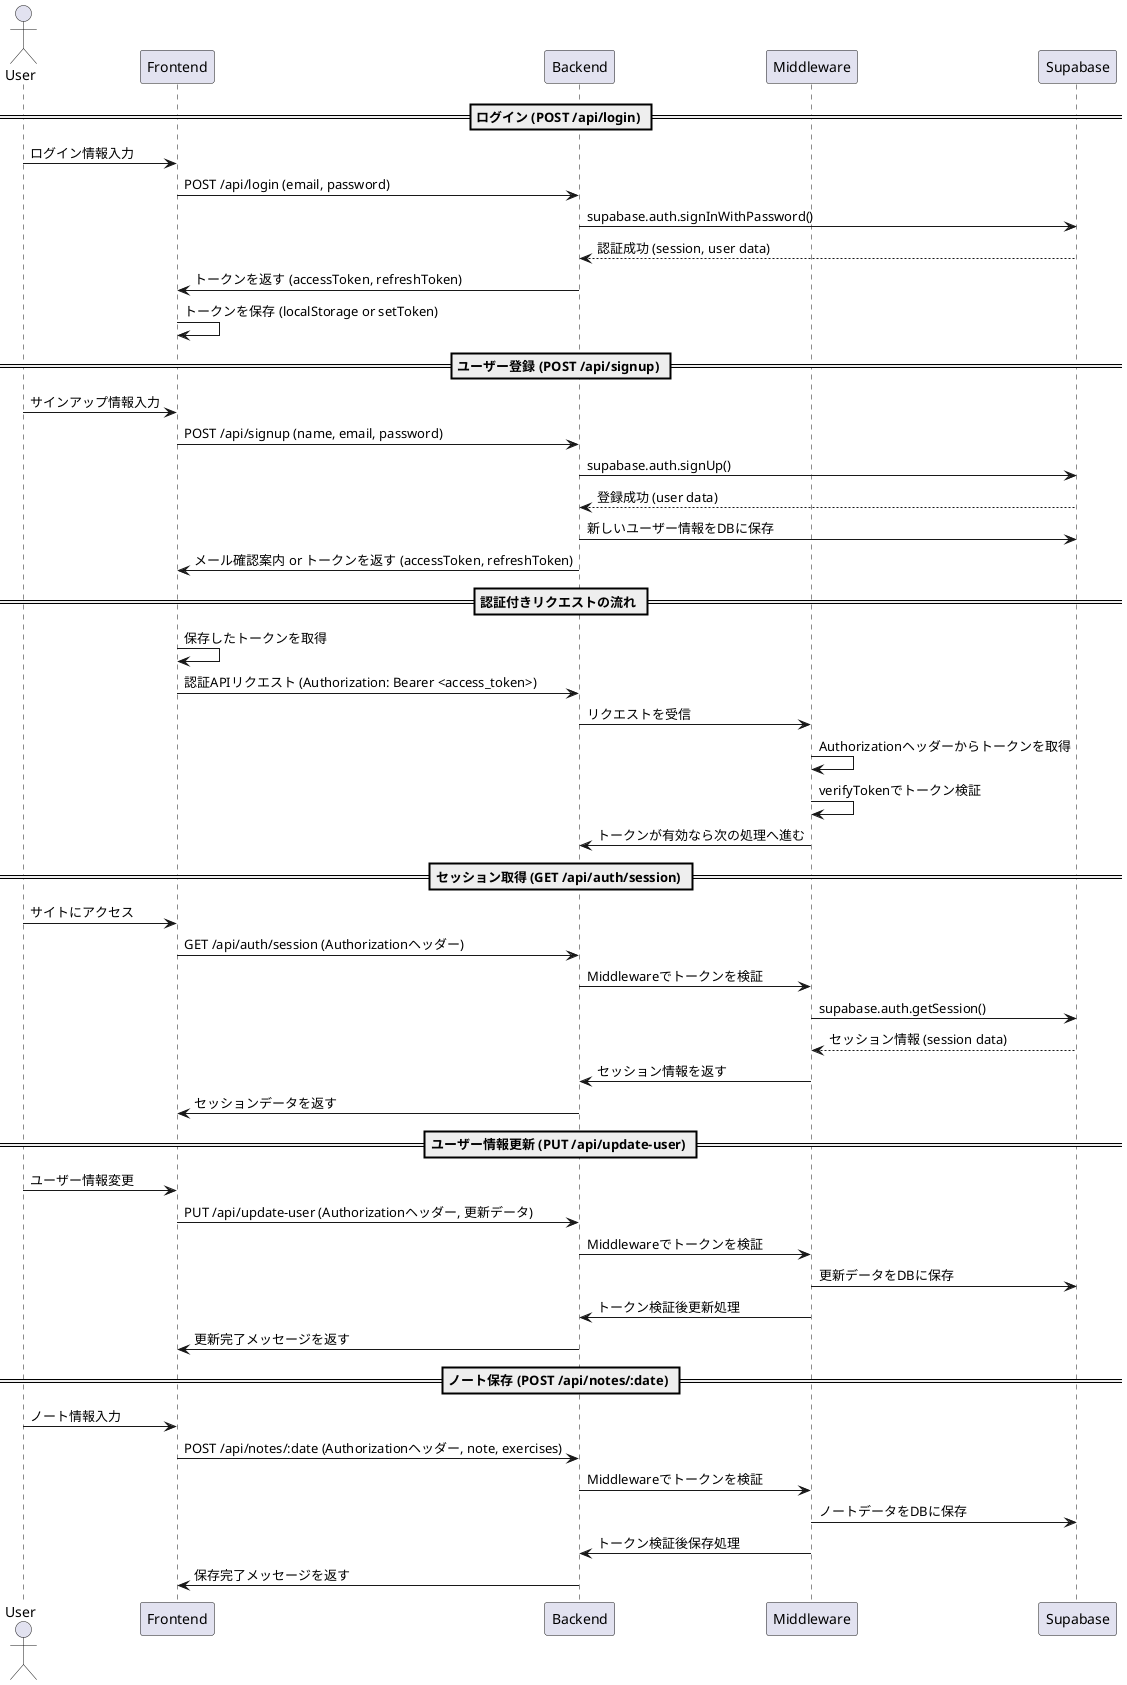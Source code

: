@startuml mydiagram
actor User
participant Frontend
participant Backend
participant Middleware
participant Supabase

== ログイン (POST /api/login) ==
User -> Frontend : ログイン情報入力
Frontend -> Backend : POST /api/login (email, password)
Backend -> Supabase : supabase.auth.signInWithPassword()
Supabase --> Backend : 認証成功 (session, user data)
Backend -> Frontend : トークンを返す (accessToken, refreshToken)
Frontend -> Frontend : トークンを保存 (localStorage or setToken)

== ユーザー登録 (POST /api/signup) ==
User -> Frontend : サインアップ情報入力
Frontend -> Backend : POST /api/signup (name, email, password)
Backend -> Supabase : supabase.auth.signUp()
Supabase --> Backend : 登録成功 (user data)
Backend -> Supabase : 新しいユーザー情報をDBに保存
Backend -> Frontend : メール確認案内 or トークンを返す (accessToken, refreshToken)

== 認証付きリクエストの流れ ==
Frontend -> Frontend : 保存したトークンを取得
Frontend -> Backend : 認証APIリクエスト (Authorization: Bearer <access_token>)
Backend -> Middleware : リクエストを受信
Middleware -> Middleware : Authorizationヘッダーからトークンを取得
Middleware -> Middleware : verifyTokenでトークン検証
Middleware -> Backend : トークンが有効なら次の処理へ進む

== セッション取得 (GET /api/auth/session) ==
User -> Frontend : サイトにアクセス
Frontend -> Backend : GET /api/auth/session (Authorizationヘッダー)
Backend -> Middleware : Middlewareでトークンを検証
Middleware -> Supabase : supabase.auth.getSession()
Supabase --> Middleware : セッション情報 (session data)
Middleware -> Backend : セッション情報を返す
Backend -> Frontend : セッションデータを返す

== ユーザー情報更新 (PUT /api/update-user) ==
User -> Frontend : ユーザー情報変更
Frontend -> Backend : PUT /api/update-user (Authorizationヘッダー, 更新データ)
Backend -> Middleware : Middlewareでトークンを検証
Middleware -> Supabase : 更新データをDBに保存
Middleware -> Backend : トークン検証後更新処理
Backend -> Frontend : 更新完了メッセージを返す

== ノート保存 (POST /api/notes/:date) ==
User -> Frontend : ノート情報入力
Frontend -> Backend : POST /api/notes/:date (Authorizationヘッダー, note, exercises)
Backend -> Middleware : Middlewareでトークンを検証
Middleware -> Supabase : ノートデータをDBに保存
Middleware -> Backend : トークン検証後保存処理
Backend -> Frontend : 保存完了メッセージを返す
@enduml

